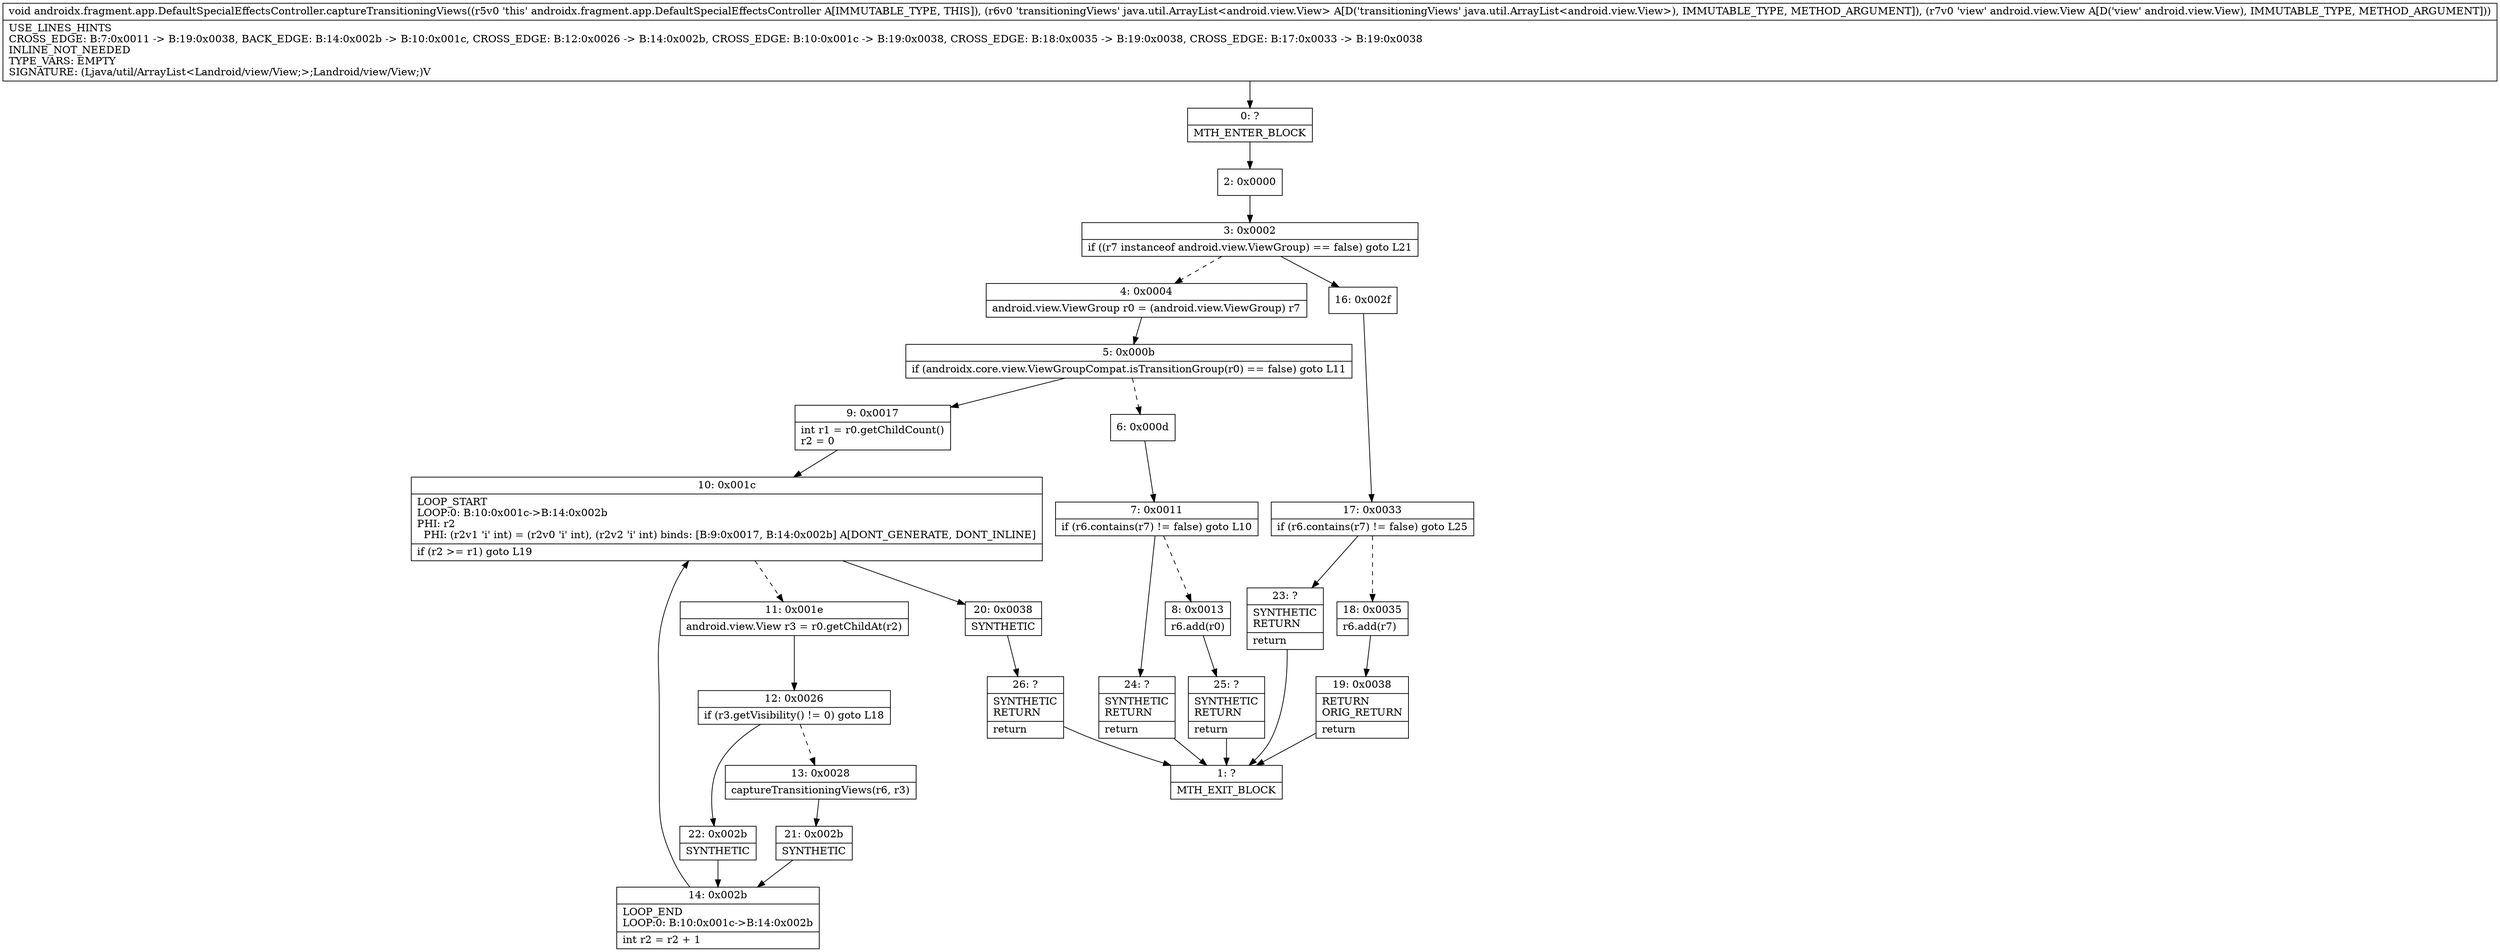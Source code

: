 digraph "CFG forandroidx.fragment.app.DefaultSpecialEffectsController.captureTransitioningViews(Ljava\/util\/ArrayList;Landroid\/view\/View;)V" {
Node_0 [shape=record,label="{0\:\ ?|MTH_ENTER_BLOCK\l}"];
Node_2 [shape=record,label="{2\:\ 0x0000}"];
Node_3 [shape=record,label="{3\:\ 0x0002|if ((r7 instanceof android.view.ViewGroup) == false) goto L21\l}"];
Node_4 [shape=record,label="{4\:\ 0x0004|android.view.ViewGroup r0 = (android.view.ViewGroup) r7\l}"];
Node_5 [shape=record,label="{5\:\ 0x000b|if (androidx.core.view.ViewGroupCompat.isTransitionGroup(r0) == false) goto L11\l}"];
Node_6 [shape=record,label="{6\:\ 0x000d}"];
Node_7 [shape=record,label="{7\:\ 0x0011|if (r6.contains(r7) != false) goto L10\l}"];
Node_8 [shape=record,label="{8\:\ 0x0013|r6.add(r0)\l}"];
Node_25 [shape=record,label="{25\:\ ?|SYNTHETIC\lRETURN\l|return\l}"];
Node_1 [shape=record,label="{1\:\ ?|MTH_EXIT_BLOCK\l}"];
Node_24 [shape=record,label="{24\:\ ?|SYNTHETIC\lRETURN\l|return\l}"];
Node_9 [shape=record,label="{9\:\ 0x0017|int r1 = r0.getChildCount()\lr2 = 0\l}"];
Node_10 [shape=record,label="{10\:\ 0x001c|LOOP_START\lLOOP:0: B:10:0x001c\-\>B:14:0x002b\lPHI: r2 \l  PHI: (r2v1 'i' int) = (r2v0 'i' int), (r2v2 'i' int) binds: [B:9:0x0017, B:14:0x002b] A[DONT_GENERATE, DONT_INLINE]\l|if (r2 \>= r1) goto L19\l}"];
Node_11 [shape=record,label="{11\:\ 0x001e|android.view.View r3 = r0.getChildAt(r2)\l}"];
Node_12 [shape=record,label="{12\:\ 0x0026|if (r3.getVisibility() != 0) goto L18\l}"];
Node_13 [shape=record,label="{13\:\ 0x0028|captureTransitioningViews(r6, r3)\l}"];
Node_21 [shape=record,label="{21\:\ 0x002b|SYNTHETIC\l}"];
Node_14 [shape=record,label="{14\:\ 0x002b|LOOP_END\lLOOP:0: B:10:0x001c\-\>B:14:0x002b\l|int r2 = r2 + 1\l}"];
Node_22 [shape=record,label="{22\:\ 0x002b|SYNTHETIC\l}"];
Node_20 [shape=record,label="{20\:\ 0x0038|SYNTHETIC\l}"];
Node_26 [shape=record,label="{26\:\ ?|SYNTHETIC\lRETURN\l|return\l}"];
Node_16 [shape=record,label="{16\:\ 0x002f}"];
Node_17 [shape=record,label="{17\:\ 0x0033|if (r6.contains(r7) != false) goto L25\l}"];
Node_18 [shape=record,label="{18\:\ 0x0035|r6.add(r7)\l}"];
Node_19 [shape=record,label="{19\:\ 0x0038|RETURN\lORIG_RETURN\l|return\l}"];
Node_23 [shape=record,label="{23\:\ ?|SYNTHETIC\lRETURN\l|return\l}"];
MethodNode[shape=record,label="{void androidx.fragment.app.DefaultSpecialEffectsController.captureTransitioningViews((r5v0 'this' androidx.fragment.app.DefaultSpecialEffectsController A[IMMUTABLE_TYPE, THIS]), (r6v0 'transitioningViews' java.util.ArrayList\<android.view.View\> A[D('transitioningViews' java.util.ArrayList\<android.view.View\>), IMMUTABLE_TYPE, METHOD_ARGUMENT]), (r7v0 'view' android.view.View A[D('view' android.view.View), IMMUTABLE_TYPE, METHOD_ARGUMENT]))  | USE_LINES_HINTS\lCROSS_EDGE: B:7:0x0011 \-\> B:19:0x0038, BACK_EDGE: B:14:0x002b \-\> B:10:0x001c, CROSS_EDGE: B:12:0x0026 \-\> B:14:0x002b, CROSS_EDGE: B:10:0x001c \-\> B:19:0x0038, CROSS_EDGE: B:18:0x0035 \-\> B:19:0x0038, CROSS_EDGE: B:17:0x0033 \-\> B:19:0x0038\lINLINE_NOT_NEEDED\lTYPE_VARS: EMPTY\lSIGNATURE: (Ljava\/util\/ArrayList\<Landroid\/view\/View;\>;Landroid\/view\/View;)V\l}"];
MethodNode -> Node_0;Node_0 -> Node_2;
Node_2 -> Node_3;
Node_3 -> Node_4[style=dashed];
Node_3 -> Node_16;
Node_4 -> Node_5;
Node_5 -> Node_6[style=dashed];
Node_5 -> Node_9;
Node_6 -> Node_7;
Node_7 -> Node_8[style=dashed];
Node_7 -> Node_24;
Node_8 -> Node_25;
Node_25 -> Node_1;
Node_24 -> Node_1;
Node_9 -> Node_10;
Node_10 -> Node_11[style=dashed];
Node_10 -> Node_20;
Node_11 -> Node_12;
Node_12 -> Node_13[style=dashed];
Node_12 -> Node_22;
Node_13 -> Node_21;
Node_21 -> Node_14;
Node_14 -> Node_10;
Node_22 -> Node_14;
Node_20 -> Node_26;
Node_26 -> Node_1;
Node_16 -> Node_17;
Node_17 -> Node_18[style=dashed];
Node_17 -> Node_23;
Node_18 -> Node_19;
Node_19 -> Node_1;
Node_23 -> Node_1;
}

